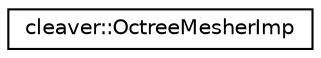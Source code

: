 digraph "Graphical Class Hierarchy"
{
  edge [fontname="Helvetica",fontsize="10",labelfontname="Helvetica",labelfontsize="10"];
  node [fontname="Helvetica",fontsize="10",shape=record];
  rankdir="LR";
  Node1 [label="cleaver::OctreeMesherImp",height=0.2,width=0.4,color="black", fillcolor="white", style="filled",URL="$classcleaver_1_1_octree_mesher_imp.html"];
}
